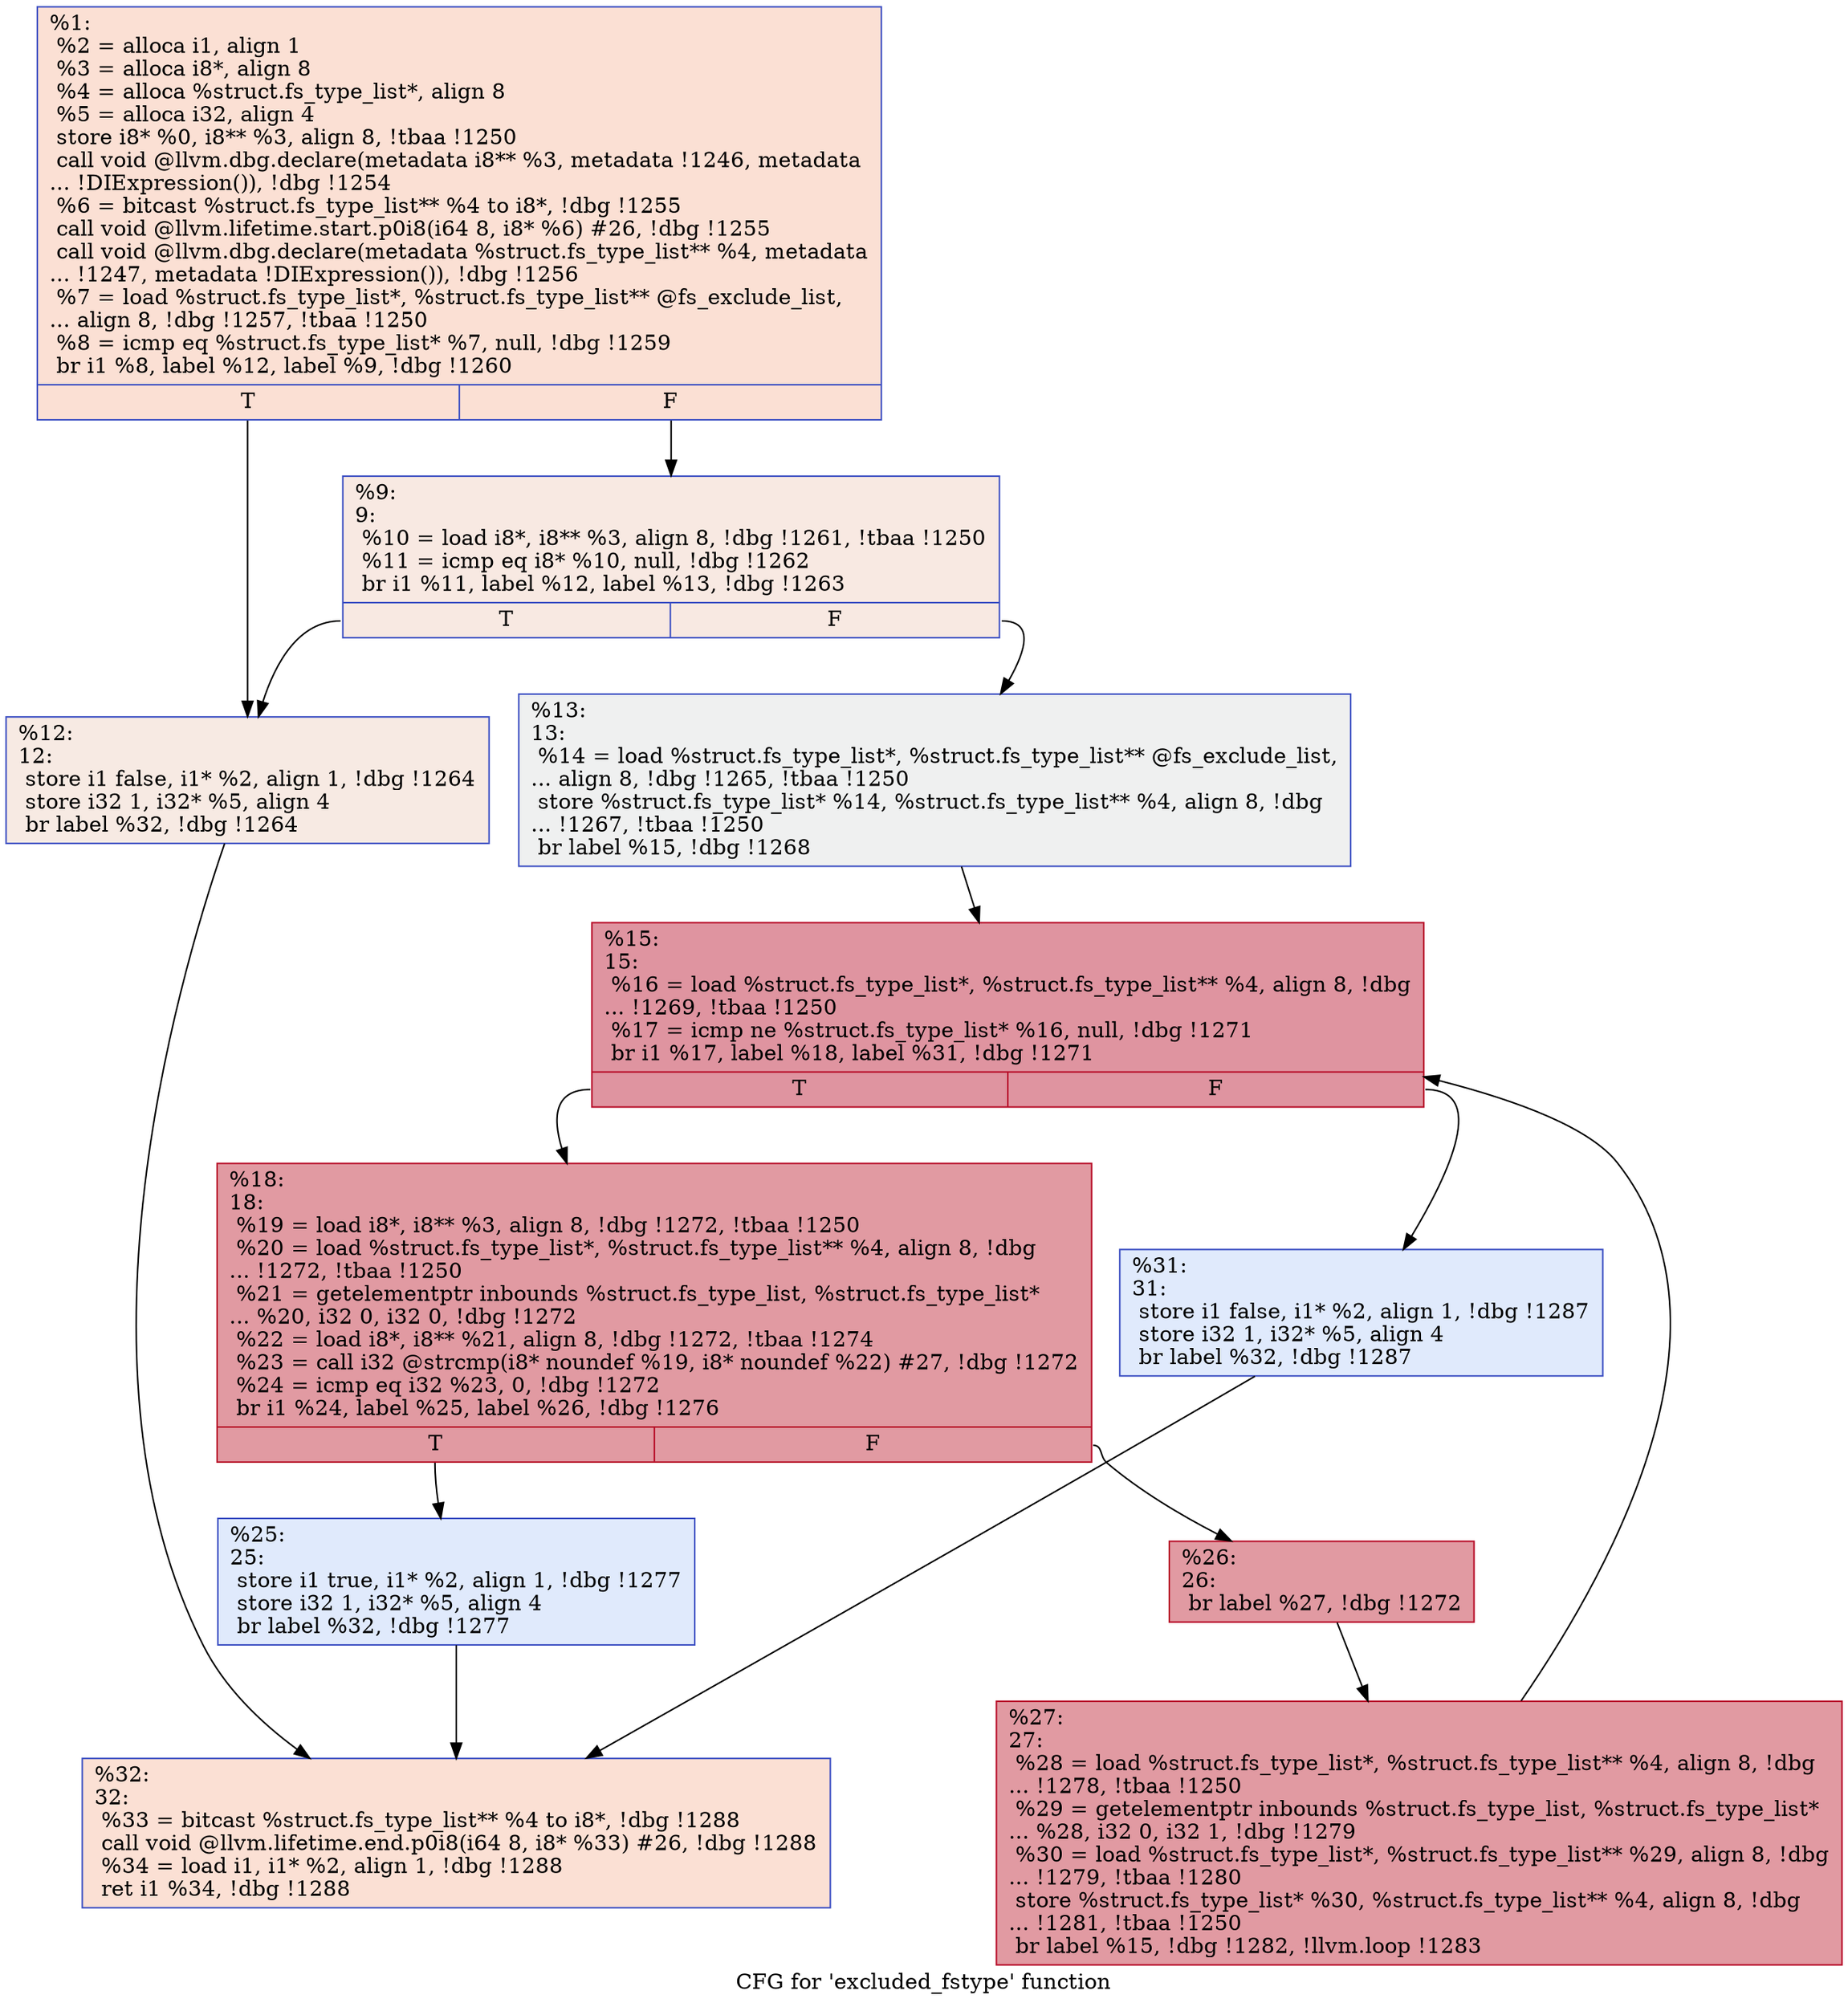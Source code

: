 digraph "CFG for 'excluded_fstype' function" {
	label="CFG for 'excluded_fstype' function";

	Node0x10884b0 [shape=record,color="#3d50c3ff", style=filled, fillcolor="#f7b99e70",label="{%1:\l  %2 = alloca i1, align 1\l  %3 = alloca i8*, align 8\l  %4 = alloca %struct.fs_type_list*, align 8\l  %5 = alloca i32, align 4\l  store i8* %0, i8** %3, align 8, !tbaa !1250\l  call void @llvm.dbg.declare(metadata i8** %3, metadata !1246, metadata\l... !DIExpression()), !dbg !1254\l  %6 = bitcast %struct.fs_type_list** %4 to i8*, !dbg !1255\l  call void @llvm.lifetime.start.p0i8(i64 8, i8* %6) #26, !dbg !1255\l  call void @llvm.dbg.declare(metadata %struct.fs_type_list** %4, metadata\l... !1247, metadata !DIExpression()), !dbg !1256\l  %7 = load %struct.fs_type_list*, %struct.fs_type_list** @fs_exclude_list,\l... align 8, !dbg !1257, !tbaa !1250\l  %8 = icmp eq %struct.fs_type_list* %7, null, !dbg !1259\l  br i1 %8, label %12, label %9, !dbg !1260\l|{<s0>T|<s1>F}}"];
	Node0x10884b0:s0 -> Node0x108a7b0;
	Node0x10884b0:s1 -> Node0x108a760;
	Node0x108a760 [shape=record,color="#3d50c3ff", style=filled, fillcolor="#efcebd70",label="{%9:\l9:                                                \l  %10 = load i8*, i8** %3, align 8, !dbg !1261, !tbaa !1250\l  %11 = icmp eq i8* %10, null, !dbg !1262\l  br i1 %11, label %12, label %13, !dbg !1263\l|{<s0>T|<s1>F}}"];
	Node0x108a760:s0 -> Node0x108a7b0;
	Node0x108a760:s1 -> Node0x108a800;
	Node0x108a7b0 [shape=record,color="#3d50c3ff", style=filled, fillcolor="#eed0c070",label="{%12:\l12:                                               \l  store i1 false, i1* %2, align 1, !dbg !1264\l  store i32 1, i32* %5, align 4\l  br label %32, !dbg !1264\l}"];
	Node0x108a7b0 -> Node0x108aa30;
	Node0x108a800 [shape=record,color="#3d50c3ff", style=filled, fillcolor="#dbdcde70",label="{%13:\l13:                                               \l  %14 = load %struct.fs_type_list*, %struct.fs_type_list** @fs_exclude_list,\l... align 8, !dbg !1265, !tbaa !1250\l  store %struct.fs_type_list* %14, %struct.fs_type_list** %4, align 8, !dbg\l... !1267, !tbaa !1250\l  br label %15, !dbg !1268\l}"];
	Node0x108a800 -> Node0x108a850;
	Node0x108a850 [shape=record,color="#b70d28ff", style=filled, fillcolor="#b70d2870",label="{%15:\l15:                                               \l  %16 = load %struct.fs_type_list*, %struct.fs_type_list** %4, align 8, !dbg\l... !1269, !tbaa !1250\l  %17 = icmp ne %struct.fs_type_list* %16, null, !dbg !1271\l  br i1 %17, label %18, label %31, !dbg !1271\l|{<s0>T|<s1>F}}"];
	Node0x108a850:s0 -> Node0x108a8a0;
	Node0x108a850:s1 -> Node0x108a9e0;
	Node0x108a8a0 [shape=record,color="#b70d28ff", style=filled, fillcolor="#bb1b2c70",label="{%18:\l18:                                               \l  %19 = load i8*, i8** %3, align 8, !dbg !1272, !tbaa !1250\l  %20 = load %struct.fs_type_list*, %struct.fs_type_list** %4, align 8, !dbg\l... !1272, !tbaa !1250\l  %21 = getelementptr inbounds %struct.fs_type_list, %struct.fs_type_list*\l... %20, i32 0, i32 0, !dbg !1272\l  %22 = load i8*, i8** %21, align 8, !dbg !1272, !tbaa !1274\l  %23 = call i32 @strcmp(i8* noundef %19, i8* noundef %22) #27, !dbg !1272\l  %24 = icmp eq i32 %23, 0, !dbg !1272\l  br i1 %24, label %25, label %26, !dbg !1276\l|{<s0>T|<s1>F}}"];
	Node0x108a8a0:s0 -> Node0x108a8f0;
	Node0x108a8a0:s1 -> Node0x108a940;
	Node0x108a8f0 [shape=record,color="#3d50c3ff", style=filled, fillcolor="#b9d0f970",label="{%25:\l25:                                               \l  store i1 true, i1* %2, align 1, !dbg !1277\l  store i32 1, i32* %5, align 4\l  br label %32, !dbg !1277\l}"];
	Node0x108a8f0 -> Node0x108aa30;
	Node0x108a940 [shape=record,color="#b70d28ff", style=filled, fillcolor="#bb1b2c70",label="{%26:\l26:                                               \l  br label %27, !dbg !1272\l}"];
	Node0x108a940 -> Node0x108a990;
	Node0x108a990 [shape=record,color="#b70d28ff", style=filled, fillcolor="#bb1b2c70",label="{%27:\l27:                                               \l  %28 = load %struct.fs_type_list*, %struct.fs_type_list** %4, align 8, !dbg\l... !1278, !tbaa !1250\l  %29 = getelementptr inbounds %struct.fs_type_list, %struct.fs_type_list*\l... %28, i32 0, i32 1, !dbg !1279\l  %30 = load %struct.fs_type_list*, %struct.fs_type_list** %29, align 8, !dbg\l... !1279, !tbaa !1280\l  store %struct.fs_type_list* %30, %struct.fs_type_list** %4, align 8, !dbg\l... !1281, !tbaa !1250\l  br label %15, !dbg !1282, !llvm.loop !1283\l}"];
	Node0x108a990 -> Node0x108a850;
	Node0x108a9e0 [shape=record,color="#3d50c3ff", style=filled, fillcolor="#b9d0f970",label="{%31:\l31:                                               \l  store i1 false, i1* %2, align 1, !dbg !1287\l  store i32 1, i32* %5, align 4\l  br label %32, !dbg !1287\l}"];
	Node0x108a9e0 -> Node0x108aa30;
	Node0x108aa30 [shape=record,color="#3d50c3ff", style=filled, fillcolor="#f7b99e70",label="{%32:\l32:                                               \l  %33 = bitcast %struct.fs_type_list** %4 to i8*, !dbg !1288\l  call void @llvm.lifetime.end.p0i8(i64 8, i8* %33) #26, !dbg !1288\l  %34 = load i1, i1* %2, align 1, !dbg !1288\l  ret i1 %34, !dbg !1288\l}"];
}
